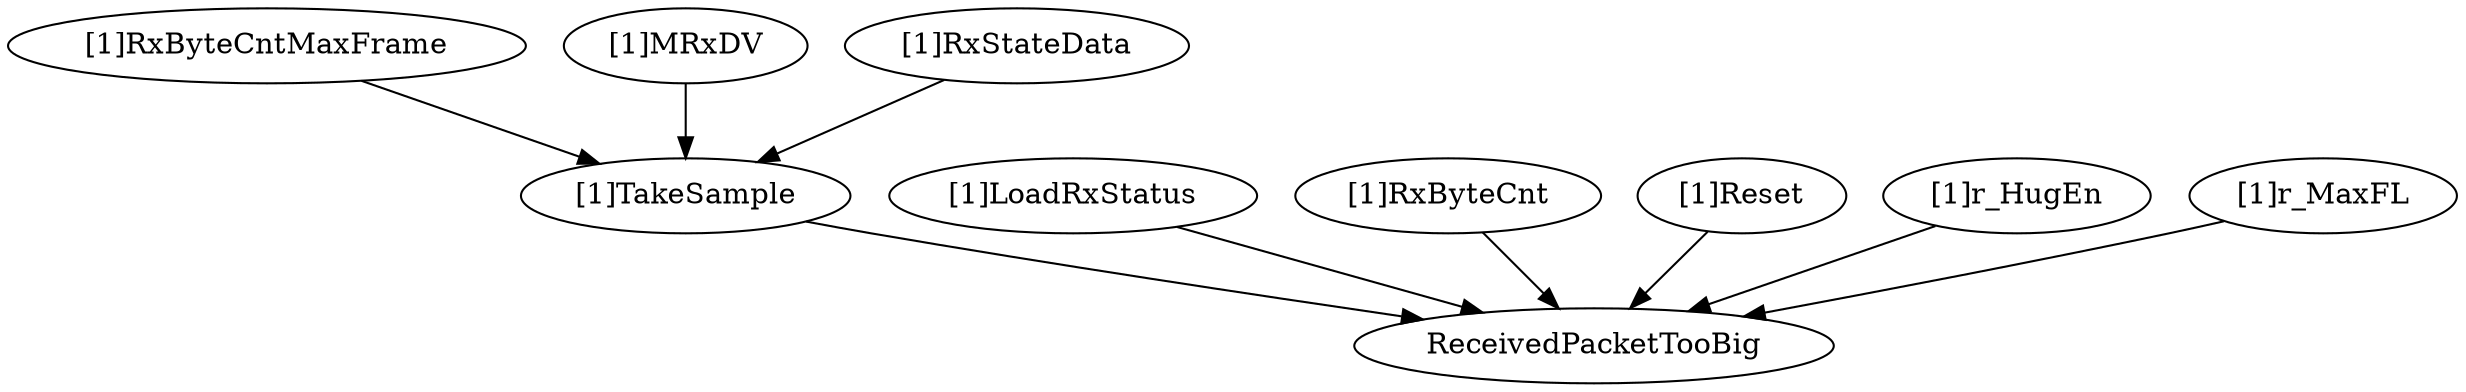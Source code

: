 strict digraph "" {
	"[1]RxByteCntMaxFrame"	 [complexity=7,
		importance=0.0695545029308,
		rank=0.00993635756154];
	"[1]TakeSample"	 [complexity=1,
		importance=0.0555942842789,
		rank=0.0555942842789];
	"[1]RxByteCntMaxFrame" -> "[1]TakeSample";
	ReceivedPacketTooBig	 [complexity=0,
		importance=0.0322608070698,
		rank=0.0];
	"[1]TakeSample" -> ReceivedPacketTooBig;
	"[1]LoadRxStatus"	 [complexity=1,
		importance=0.0827197788844,
		rank=0.0827197788844];
	"[1]LoadRxStatus" -> ReceivedPacketTooBig;
	"[1]MRxDV"	 [complexity=7,
		importance=0.0695545029308,
		rank=0.00993635756154];
	"[1]MRxDV" -> "[1]TakeSample";
	"[1]RxByteCnt"	 [complexity=4,
		importance=0.0462210257217,
		rank=0.0115552564304];
	"[1]RxByteCnt" -> ReceivedPacketTooBig;
	"[1]Reset"	 [complexity=1,
		importance=0.110742639861,
		rank=0.110742639861];
	"[1]Reset" -> ReceivedPacketTooBig;
	"[1]r_HugEn"	 [complexity=4,
		importance=0.0462210257217,
		rank=0.0115552564304];
	"[1]r_HugEn" -> ReceivedPacketTooBig;
	"[1]RxStateData"	 [complexity=7,
		importance=0.0695545029308,
		rank=0.00993635756154];
	"[1]RxStateData" -> "[1]TakeSample";
	"[1]r_MaxFL"	 [complexity=4,
		importance=0.0462210257217,
		rank=0.0115552564304];
	"[1]r_MaxFL" -> ReceivedPacketTooBig;
}
